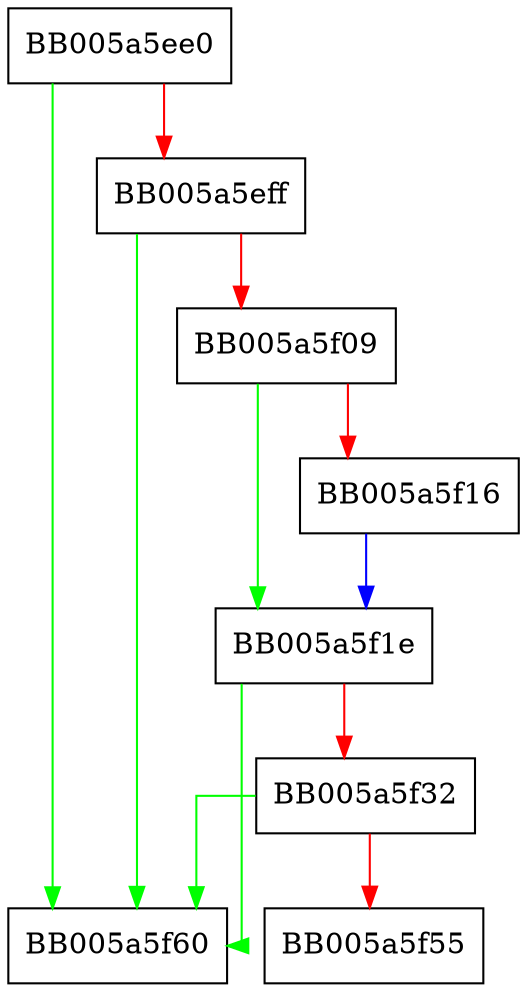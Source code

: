 digraph ERR_lib_error_string {
  node [shape="box"];
  graph [splines=ortho];
  BB005a5ee0 -> BB005a5f60 [color="green"];
  BB005a5ee0 -> BB005a5eff [color="red"];
  BB005a5eff -> BB005a5f60 [color="green"];
  BB005a5eff -> BB005a5f09 [color="red"];
  BB005a5f09 -> BB005a5f1e [color="green"];
  BB005a5f09 -> BB005a5f16 [color="red"];
  BB005a5f16 -> BB005a5f1e [color="blue"];
  BB005a5f1e -> BB005a5f60 [color="green"];
  BB005a5f1e -> BB005a5f32 [color="red"];
  BB005a5f32 -> BB005a5f60 [color="green"];
  BB005a5f32 -> BB005a5f55 [color="red"];
}